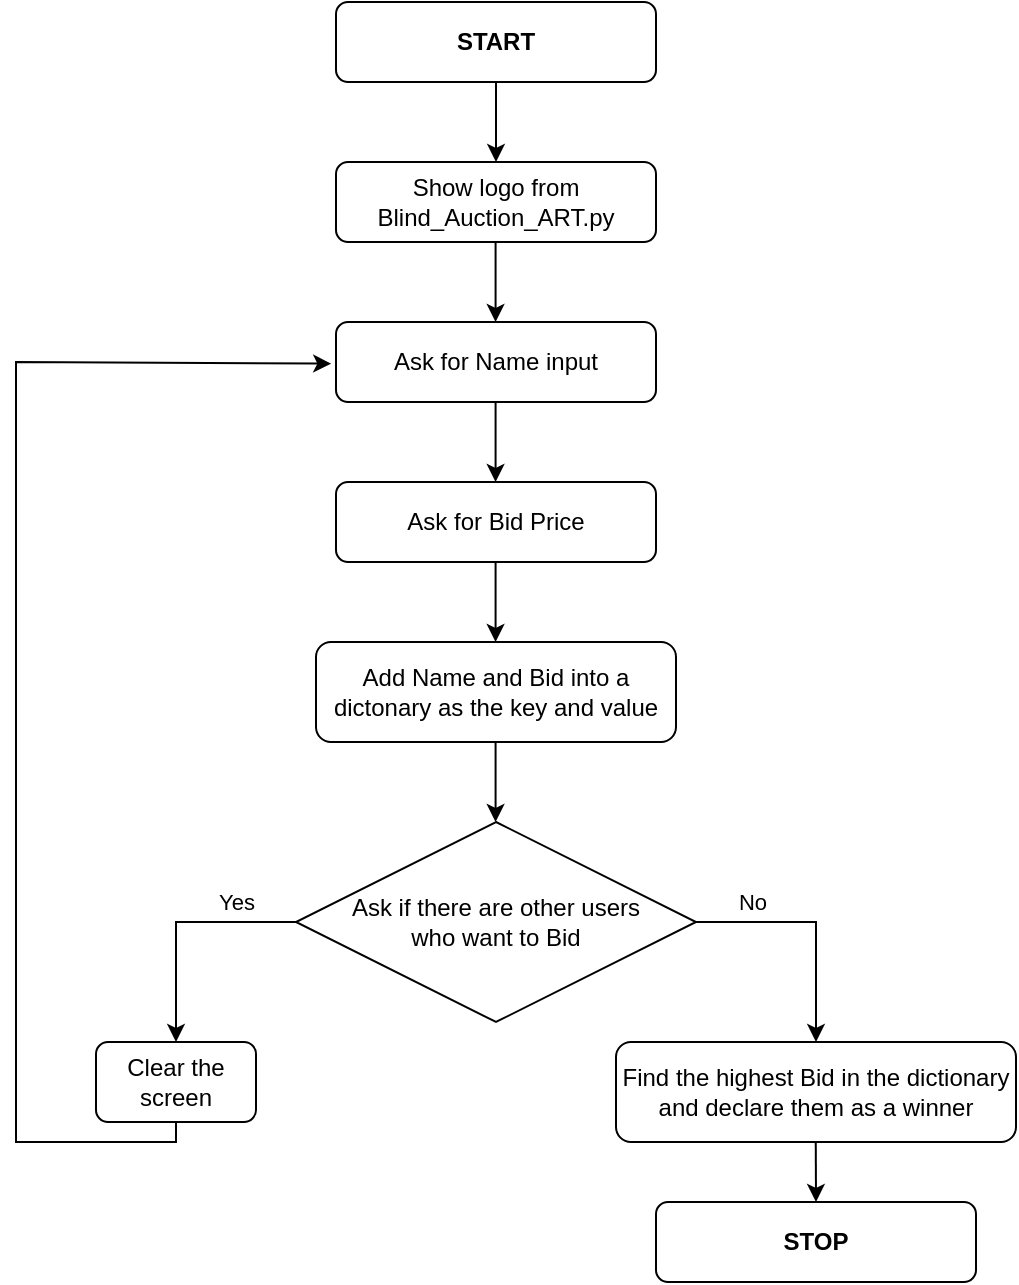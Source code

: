 <mxfile version="22.1.11" type="github">
  <diagram id="C5RBs43oDa-KdzZeNtuy" name="Page-1">
    <mxGraphModel dx="1509" dy="777" grid="1" gridSize="10" guides="1" tooltips="1" connect="1" arrows="1" fold="1" page="1" pageScale="1" pageWidth="827" pageHeight="1169" math="0" shadow="0">
      <root>
        <mxCell id="WIyWlLk6GJQsqaUBKTNV-0" />
        <mxCell id="WIyWlLk6GJQsqaUBKTNV-1" parent="WIyWlLk6GJQsqaUBKTNV-0" />
        <mxCell id="WIyWlLk6GJQsqaUBKTNV-3" value="&lt;b&gt;START&lt;/b&gt;" style="rounded=1;whiteSpace=wrap;html=1;fontSize=12;glass=0;strokeWidth=1;shadow=0;" parent="WIyWlLk6GJQsqaUBKTNV-1" vertex="1">
          <mxGeometry x="320" width="160" height="40" as="geometry" />
        </mxCell>
        <mxCell id="ppzLq-8eRzatw38iLDCr-0" value="Show logo from Blind_Auction_ART.py" style="rounded=1;whiteSpace=wrap;html=1;fontSize=12;glass=0;strokeWidth=1;shadow=0;" vertex="1" parent="WIyWlLk6GJQsqaUBKTNV-1">
          <mxGeometry x="320" y="80" width="160" height="40" as="geometry" />
        </mxCell>
        <mxCell id="ppzLq-8eRzatw38iLDCr-1" value="" style="endArrow=classic;html=1;rounded=0;" edge="1" parent="WIyWlLk6GJQsqaUBKTNV-1" target="ppzLq-8eRzatw38iLDCr-0">
          <mxGeometry width="50" height="50" relative="1" as="geometry">
            <mxPoint x="400" y="40" as="sourcePoint" />
            <mxPoint x="450" y="-10" as="targetPoint" />
          </mxGeometry>
        </mxCell>
        <mxCell id="ppzLq-8eRzatw38iLDCr-2" value="Ask for Name input" style="rounded=1;whiteSpace=wrap;html=1;fontSize=12;glass=0;strokeWidth=1;shadow=0;" vertex="1" parent="WIyWlLk6GJQsqaUBKTNV-1">
          <mxGeometry x="320" y="160" width="160" height="40" as="geometry" />
        </mxCell>
        <mxCell id="ppzLq-8eRzatw38iLDCr-3" value="" style="endArrow=classic;html=1;rounded=0;" edge="1" parent="WIyWlLk6GJQsqaUBKTNV-1">
          <mxGeometry width="50" height="50" relative="1" as="geometry">
            <mxPoint x="399.79" y="120" as="sourcePoint" />
            <mxPoint x="399.79" y="160" as="targetPoint" />
          </mxGeometry>
        </mxCell>
        <mxCell id="ppzLq-8eRzatw38iLDCr-4" value="Ask for Bid Price" style="rounded=1;whiteSpace=wrap;html=1;fontSize=12;glass=0;strokeWidth=1;shadow=0;" vertex="1" parent="WIyWlLk6GJQsqaUBKTNV-1">
          <mxGeometry x="320" y="240" width="160" height="40" as="geometry" />
        </mxCell>
        <mxCell id="ppzLq-8eRzatw38iLDCr-5" value="" style="endArrow=classic;html=1;rounded=0;" edge="1" parent="WIyWlLk6GJQsqaUBKTNV-1">
          <mxGeometry width="50" height="50" relative="1" as="geometry">
            <mxPoint x="399.79" y="200" as="sourcePoint" />
            <mxPoint x="399.79" y="240" as="targetPoint" />
          </mxGeometry>
        </mxCell>
        <mxCell id="ppzLq-8eRzatw38iLDCr-6" value="Add Name and Bid into a dictonary as the key and value" style="rounded=1;whiteSpace=wrap;html=1;fontSize=12;glass=0;strokeWidth=1;shadow=0;" vertex="1" parent="WIyWlLk6GJQsqaUBKTNV-1">
          <mxGeometry x="310" y="320" width="180" height="50" as="geometry" />
        </mxCell>
        <mxCell id="ppzLq-8eRzatw38iLDCr-7" value="" style="endArrow=classic;html=1;rounded=0;" edge="1" parent="WIyWlLk6GJQsqaUBKTNV-1">
          <mxGeometry width="50" height="50" relative="1" as="geometry">
            <mxPoint x="399.79" y="280" as="sourcePoint" />
            <mxPoint x="399.79" y="320" as="targetPoint" />
          </mxGeometry>
        </mxCell>
        <mxCell id="ppzLq-8eRzatw38iLDCr-8" value="" style="endArrow=classic;html=1;rounded=0;" edge="1" parent="WIyWlLk6GJQsqaUBKTNV-1">
          <mxGeometry width="50" height="50" relative="1" as="geometry">
            <mxPoint x="399.79" y="370" as="sourcePoint" />
            <mxPoint x="399.79" y="410" as="targetPoint" />
          </mxGeometry>
        </mxCell>
        <mxCell id="ppzLq-8eRzatw38iLDCr-9" value="Ask if there are other users&lt;br&gt;who want to Bid" style="rhombus;whiteSpace=wrap;html=1;" vertex="1" parent="WIyWlLk6GJQsqaUBKTNV-1">
          <mxGeometry x="300" y="410" width="200" height="100" as="geometry" />
        </mxCell>
        <mxCell id="ppzLq-8eRzatw38iLDCr-11" value="Yes" style="endArrow=classic;html=1;rounded=0;" edge="1" parent="WIyWlLk6GJQsqaUBKTNV-1">
          <mxGeometry x="-0.5" y="-10" width="50" height="50" relative="1" as="geometry">
            <mxPoint x="300" y="460" as="sourcePoint" />
            <mxPoint x="240" y="520" as="targetPoint" />
            <Array as="points">
              <mxPoint x="240" y="460" />
            </Array>
            <mxPoint as="offset" />
          </mxGeometry>
        </mxCell>
        <mxCell id="ppzLq-8eRzatw38iLDCr-12" value="Clear the screen" style="rounded=1;whiteSpace=wrap;html=1;fontSize=12;glass=0;strokeWidth=1;shadow=0;" vertex="1" parent="WIyWlLk6GJQsqaUBKTNV-1">
          <mxGeometry x="200" y="520" width="80" height="40" as="geometry" />
        </mxCell>
        <mxCell id="ppzLq-8eRzatw38iLDCr-13" value="" style="endArrow=classic;html=1;rounded=0;entryX=-0.015;entryY=0.521;entryDx=0;entryDy=0;entryPerimeter=0;" edge="1" parent="WIyWlLk6GJQsqaUBKTNV-1" target="ppzLq-8eRzatw38iLDCr-2">
          <mxGeometry width="50" height="50" relative="1" as="geometry">
            <mxPoint x="240" y="560" as="sourcePoint" />
            <mxPoint x="160" y="160" as="targetPoint" />
            <Array as="points">
              <mxPoint x="240" y="570" />
              <mxPoint x="160" y="570" />
              <mxPoint x="160" y="250" />
              <mxPoint x="160" y="180" />
            </Array>
          </mxGeometry>
        </mxCell>
        <mxCell id="ppzLq-8eRzatw38iLDCr-15" value="No" style="endArrow=classic;html=1;rounded=0;" edge="1" parent="WIyWlLk6GJQsqaUBKTNV-1">
          <mxGeometry x="-0.532" y="10" width="50" height="50" relative="1" as="geometry">
            <mxPoint x="500" y="460" as="sourcePoint" />
            <mxPoint x="560" y="520" as="targetPoint" />
            <Array as="points">
              <mxPoint x="560" y="460" />
            </Array>
            <mxPoint as="offset" />
          </mxGeometry>
        </mxCell>
        <mxCell id="ppzLq-8eRzatw38iLDCr-16" value="Find the highest Bid in the dictionary and declare them as a winner" style="rounded=1;whiteSpace=wrap;html=1;fontSize=12;glass=0;strokeWidth=1;shadow=0;" vertex="1" parent="WIyWlLk6GJQsqaUBKTNV-1">
          <mxGeometry x="460" y="520" width="200" height="50" as="geometry" />
        </mxCell>
        <mxCell id="ppzLq-8eRzatw38iLDCr-17" value="&lt;b&gt;STOP&lt;br&gt;&lt;/b&gt;" style="rounded=1;whiteSpace=wrap;html=1;fontSize=12;glass=0;strokeWidth=1;shadow=0;" vertex="1" parent="WIyWlLk6GJQsqaUBKTNV-1">
          <mxGeometry x="480" y="600" width="160" height="40" as="geometry" />
        </mxCell>
        <mxCell id="ppzLq-8eRzatw38iLDCr-20" value="" style="endArrow=classic;html=1;rounded=0;entryX=0.5;entryY=0;entryDx=0;entryDy=0;" edge="1" parent="WIyWlLk6GJQsqaUBKTNV-1" target="ppzLq-8eRzatw38iLDCr-17">
          <mxGeometry width="50" height="50" relative="1" as="geometry">
            <mxPoint x="559.88" y="570" as="sourcePoint" />
            <mxPoint x="559.88" y="610" as="targetPoint" />
          </mxGeometry>
        </mxCell>
      </root>
    </mxGraphModel>
  </diagram>
</mxfile>
